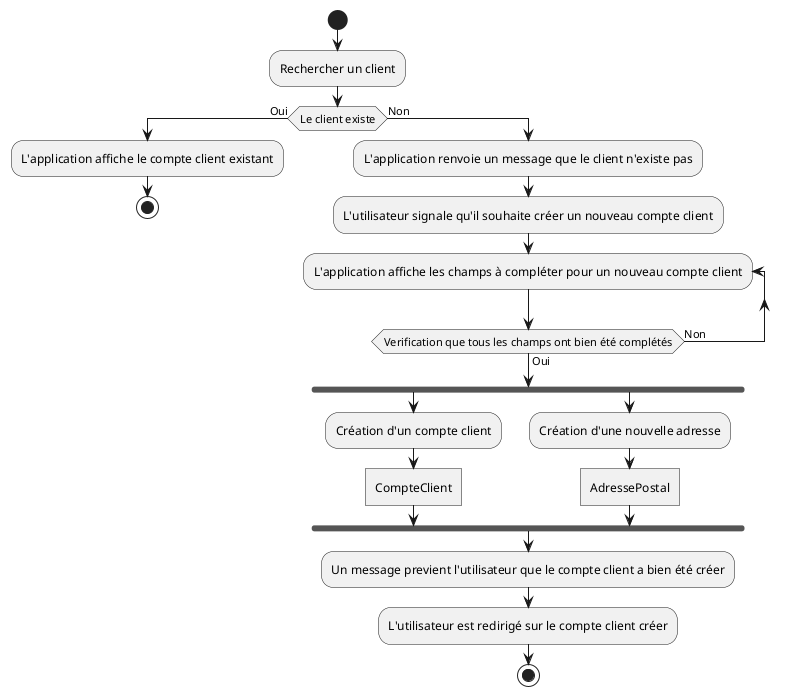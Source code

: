 @startuml création compte client da

start

:Rechercher un client;

if (Le client existe) then (Oui)
    :L'application affiche le compte client existant;
    stop
else (Non)
    :L'application renvoie un message que le client n'existe pas;

:L'utilisateur signale qu'il souhaite créer un nouveau compte client;

repeat :L'application affiche les champs à compléter pour un nouveau compte client;
repeat while (Verification que tous les champs ont bien été complétés) is (Non) not (Oui)

fork
    :Création d'un compte client;
    :CompteClient]

fork again
    :Création d'une nouvelle adresse;
    :AdressePostal]
end fork
:Un message previent l'utilisateur que le compte client a bien été créer;
:L'utilisateur est redirigé sur le compte client créer;

stop
@enduml